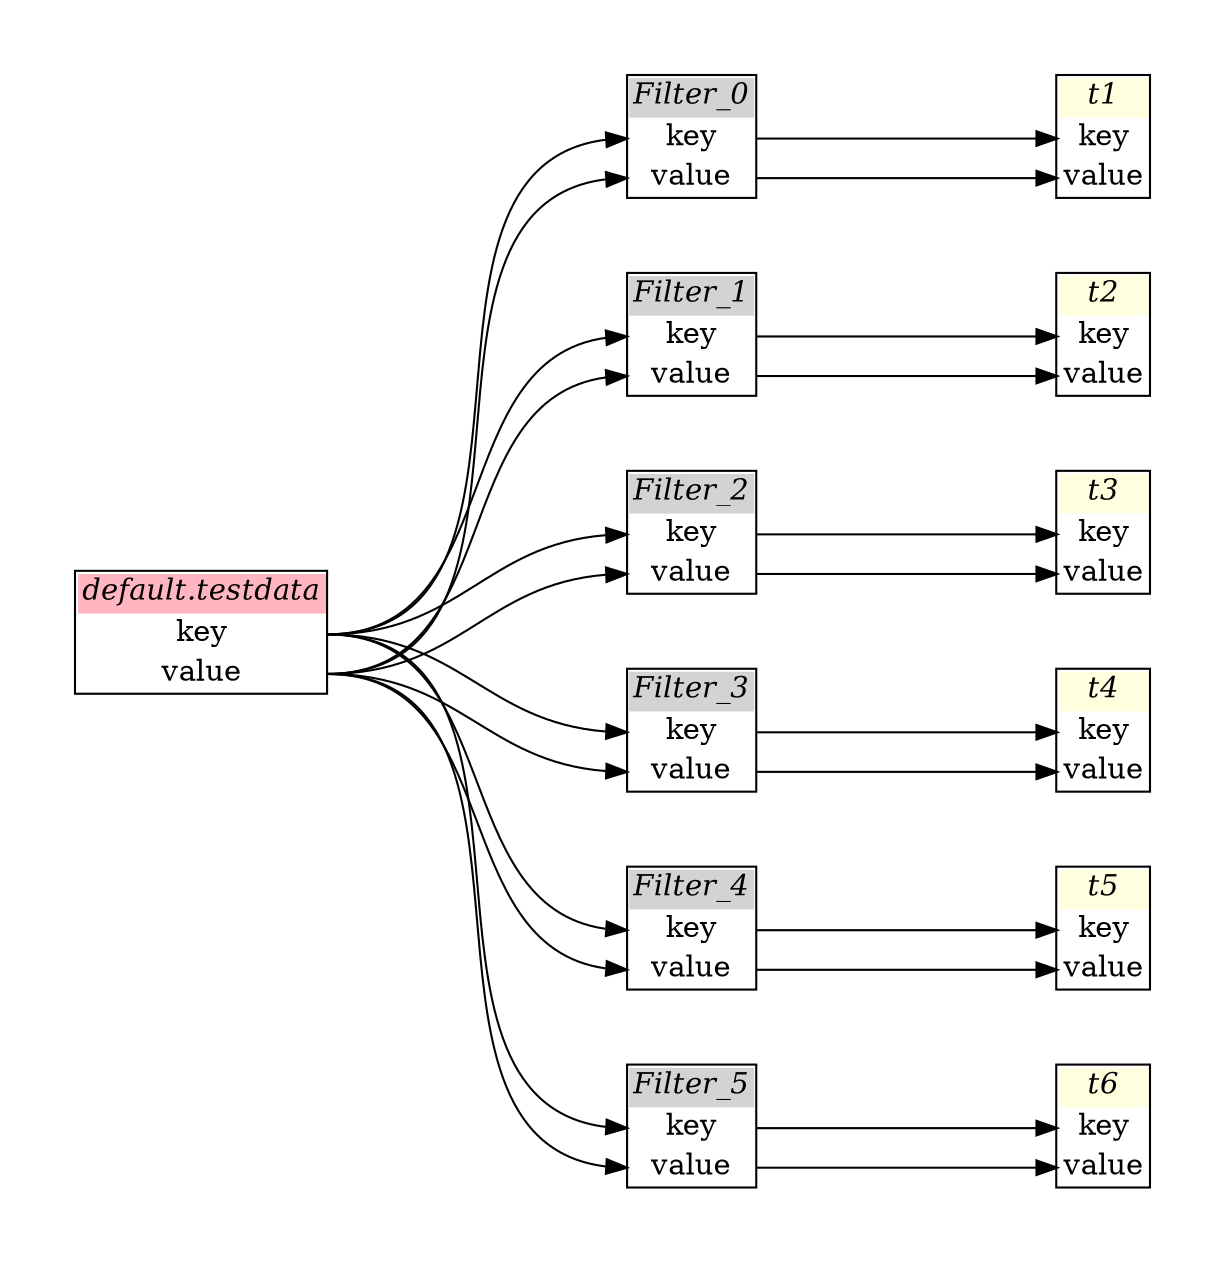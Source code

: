 // Automatically generated by SQLFlowTestSuite


digraph {
  graph [pad="0.5", nodesep="0.5", ranksep="2", fontname="Helvetica"];
  node [shape=plain]
  rankdir=LR;

  
"Filter_0" [label=<
<table border="1" cellborder="0" cellspacing="0">
  <tr><td bgcolor="lightgray" port="nodeName"><i>Filter_0</i></td></tr>
  <tr><td port="0">key</td></tr>
<tr><td port="1">value</td></tr>
</table>>];
     

"Filter_1" [label=<
<table border="1" cellborder="0" cellspacing="0">
  <tr><td bgcolor="lightgray" port="nodeName"><i>Filter_1</i></td></tr>
  <tr><td port="0">key</td></tr>
<tr><td port="1">value</td></tr>
</table>>];
     

"Filter_2" [label=<
<table border="1" cellborder="0" cellspacing="0">
  <tr><td bgcolor="lightgray" port="nodeName"><i>Filter_2</i></td></tr>
  <tr><td port="0">key</td></tr>
<tr><td port="1">value</td></tr>
</table>>];
     

"Filter_3" [label=<
<table border="1" cellborder="0" cellspacing="0">
  <tr><td bgcolor="lightgray" port="nodeName"><i>Filter_3</i></td></tr>
  <tr><td port="0">key</td></tr>
<tr><td port="1">value</td></tr>
</table>>];
     

"Filter_4" [label=<
<table border="1" cellborder="0" cellspacing="0">
  <tr><td bgcolor="lightgray" port="nodeName"><i>Filter_4</i></td></tr>
  <tr><td port="0">key</td></tr>
<tr><td port="1">value</td></tr>
</table>>];
     

"Filter_5" [label=<
<table border="1" cellborder="0" cellspacing="0">
  <tr><td bgcolor="lightgray" port="nodeName"><i>Filter_5</i></td></tr>
  <tr><td port="0">key</td></tr>
<tr><td port="1">value</td></tr>
</table>>];
     

"default.testdata" [label=<
<table border="1" cellborder="0" cellspacing="0">
  <tr><td bgcolor="lightpink" port="nodeName"><i>default.testdata</i></td></tr>
  <tr><td port="0">key</td></tr>
<tr><td port="1">value</td></tr>
</table>>];
     

"t1" [label=<
<table border="1" cellborder="0" cellspacing="0">
  <tr><td bgcolor="lightyellow" port="nodeName"><i>t1</i></td></tr>
  <tr><td port="0">key</td></tr>
<tr><td port="1">value</td></tr>
</table>>];
     

"t2" [label=<
<table border="1" cellborder="0" cellspacing="0">
  <tr><td bgcolor="lightyellow" port="nodeName"><i>t2</i></td></tr>
  <tr><td port="0">key</td></tr>
<tr><td port="1">value</td></tr>
</table>>];
     

"t3" [label=<
<table border="1" cellborder="0" cellspacing="0">
  <tr><td bgcolor="lightyellow" port="nodeName"><i>t3</i></td></tr>
  <tr><td port="0">key</td></tr>
<tr><td port="1">value</td></tr>
</table>>];
     

"t4" [label=<
<table border="1" cellborder="0" cellspacing="0">
  <tr><td bgcolor="lightyellow" port="nodeName"><i>t4</i></td></tr>
  <tr><td port="0">key</td></tr>
<tr><td port="1">value</td></tr>
</table>>];
     

"t5" [label=<
<table border="1" cellborder="0" cellspacing="0">
  <tr><td bgcolor="lightyellow" port="nodeName"><i>t5</i></td></tr>
  <tr><td port="0">key</td></tr>
<tr><td port="1">value</td></tr>
</table>>];
     

"t6" [label=<
<table border="1" cellborder="0" cellspacing="0">
  <tr><td bgcolor="lightyellow" port="nodeName"><i>t6</i></td></tr>
  <tr><td port="0">key</td></tr>
<tr><td port="1">value</td></tr>
</table>>];
     
  "Filter_0":0 -> "t1":0;
"Filter_0":1 -> "t1":1;
"Filter_1":0 -> "t2":0;
"Filter_1":1 -> "t2":1;
"Filter_2":0 -> "t3":0;
"Filter_2":1 -> "t3":1;
"Filter_3":0 -> "t4":0;
"Filter_3":1 -> "t4":1;
"Filter_4":0 -> "t5":0;
"Filter_4":1 -> "t5":1;
"Filter_5":0 -> "t6":0;
"Filter_5":1 -> "t6":1;
"default.testdata":0 -> "Filter_0":0;
"default.testdata":0 -> "Filter_1":0;
"default.testdata":0 -> "Filter_2":0;
"default.testdata":0 -> "Filter_3":0;
"default.testdata":0 -> "Filter_4":0;
"default.testdata":0 -> "Filter_5":0;
"default.testdata":1 -> "Filter_0":1;
"default.testdata":1 -> "Filter_1":1;
"default.testdata":1 -> "Filter_2":1;
"default.testdata":1 -> "Filter_3":1;
"default.testdata":1 -> "Filter_4":1;
"default.testdata":1 -> "Filter_5":1;
}
       